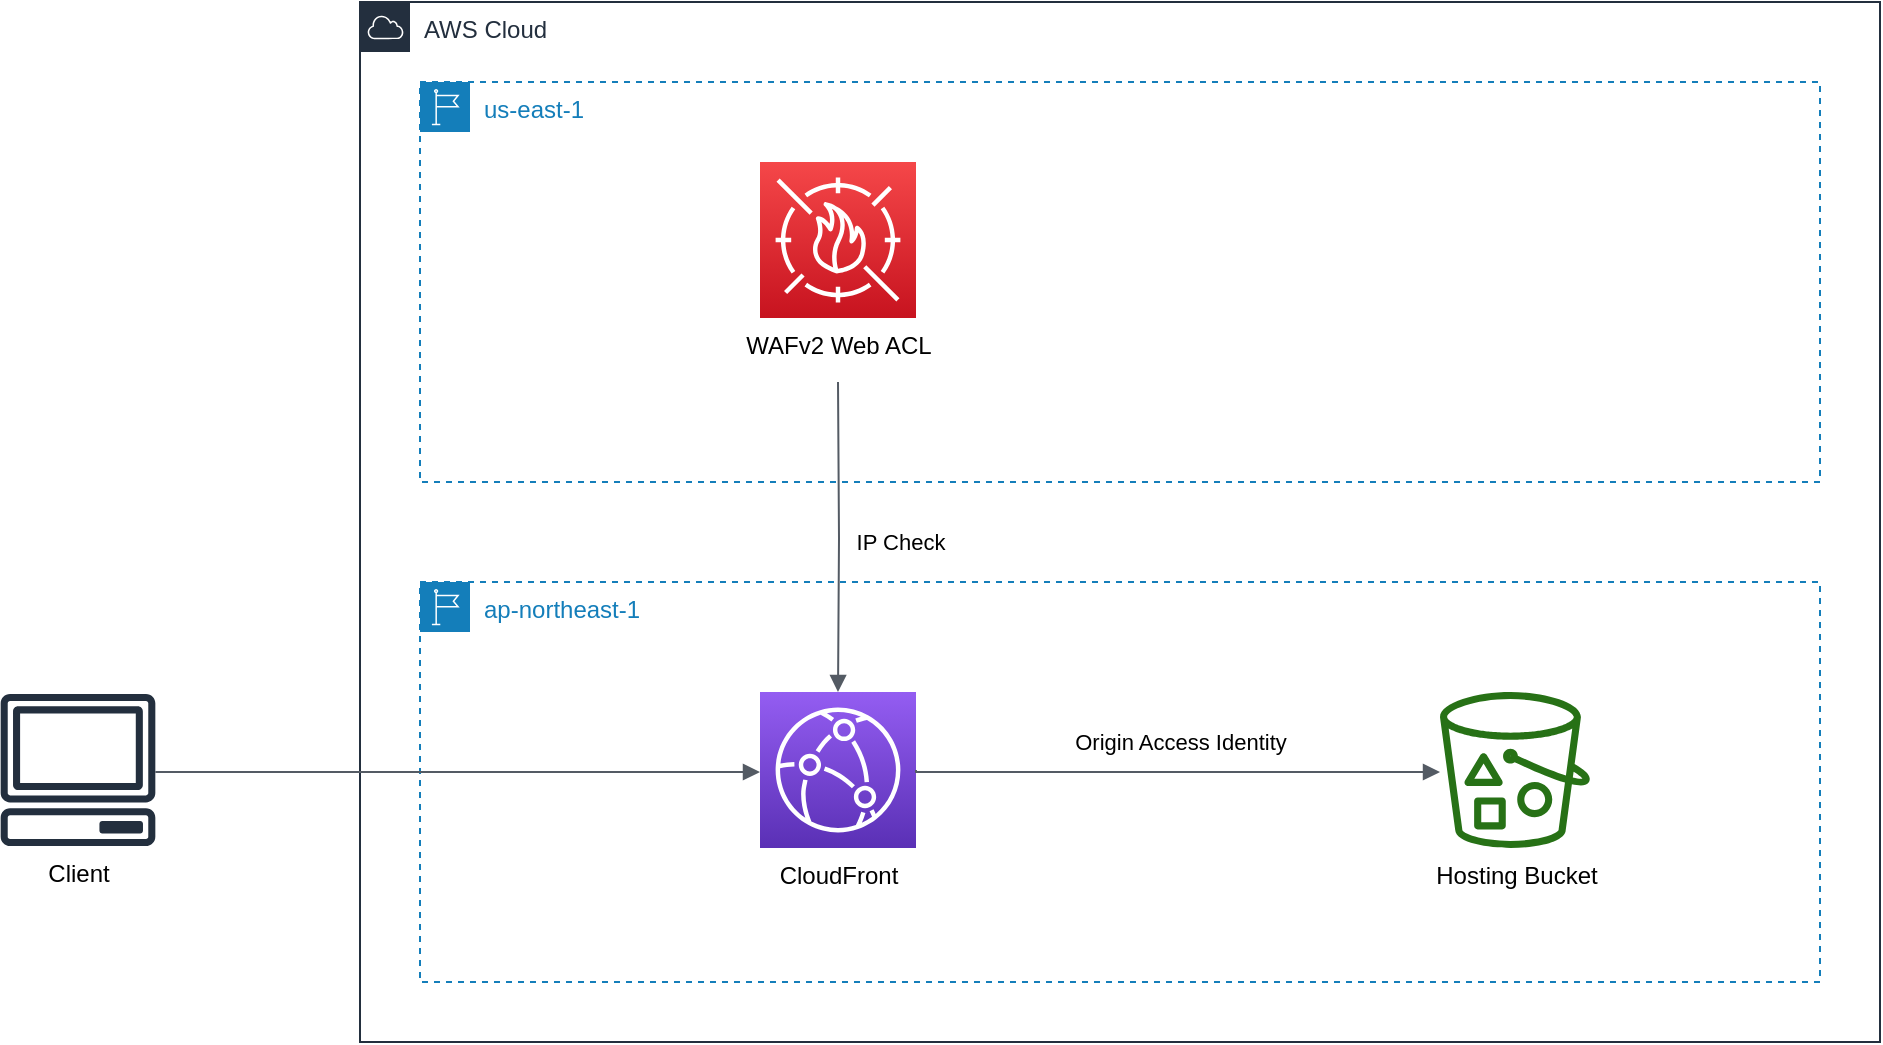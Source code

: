 <mxfile>
    <diagram id="P1pM9tXk0kd233daMY16" name="Page-1">
        <mxGraphModel dx="1480" dy="1029" grid="1" gridSize="10" guides="1" tooltips="1" connect="1" arrows="1" fold="1" page="1" pageScale="1" pageWidth="1600" pageHeight="1200" math="0" shadow="0">
            <root>
                <mxCell id="0"/>
                <mxCell id="1" parent="0"/>
                <mxCell id="14" value="AWS Cloud" style="points=[[0,0],[0.25,0],[0.5,0],[0.75,0],[1,0],[1,0.25],[1,0.5],[1,0.75],[1,1],[0.75,1],[0.5,1],[0.25,1],[0,1],[0,0.75],[0,0.5],[0,0.25]];outlineConnect=0;gradientColor=none;html=1;whiteSpace=wrap;fontSize=12;fontStyle=0;shape=mxgraph.aws4.group;grIcon=mxgraph.aws4.group_aws_cloud;strokeColor=#232F3E;fillColor=none;verticalAlign=top;align=left;spacingLeft=30;fontColor=#232F3E;dashed=0;" parent="1" vertex="1">
                    <mxGeometry x="250" y="20" width="760" height="520" as="geometry"/>
                </mxCell>
                <mxCell id="2" value="ap-northeast-1" style="points=[[0,0],[0.25,0],[0.5,0],[0.75,0],[1,0],[1,0.25],[1,0.5],[1,0.75],[1,1],[0.75,1],[0.5,1],[0.25,1],[0,1],[0,0.75],[0,0.5],[0,0.25]];outlineConnect=0;gradientColor=none;html=1;whiteSpace=wrap;fontSize=12;fontStyle=0;shape=mxgraph.aws4.group;grIcon=mxgraph.aws4.group_region;strokeColor=#147EBA;fillColor=none;verticalAlign=top;align=left;spacingLeft=30;fontColor=#147EBA;dashed=1;" parent="1" vertex="1">
                    <mxGeometry x="280" y="310" width="700" height="200" as="geometry"/>
                </mxCell>
                <mxCell id="3" value="&lt;font color=&quot;#000000&quot;&gt;CloudFront&lt;/font&gt;" style="points=[[0,0,0],[0.25,0,0],[0.5,0,0],[0.75,0,0],[1,0,0],[0,1,0],[0.25,1,0],[0.5,1,0],[0.75,1,0],[1,1,0],[0,0.25,0],[0,0.5,0],[0,0.75,0],[1,0.25,0],[1,0.5,0],[1,0.75,0]];outlineConnect=0;fontColor=#232F3E;gradientColor=#945DF2;gradientDirection=north;fillColor=#5A30B5;strokeColor=#ffffff;dashed=0;verticalLabelPosition=bottom;verticalAlign=top;align=center;html=1;fontSize=12;fontStyle=0;aspect=fixed;shape=mxgraph.aws4.resourceIcon;resIcon=mxgraph.aws4.cloudfront;" parent="1" vertex="1">
                    <mxGeometry x="450" y="365" width="78" height="78" as="geometry"/>
                </mxCell>
                <mxCell id="4" value="Hosting Bucket" style="outlineConnect=0;gradientColor=none;fillColor=#277116;strokeColor=none;dashed=0;verticalLabelPosition=bottom;verticalAlign=top;align=center;html=1;fontSize=12;fontStyle=0;aspect=fixed;pointerEvents=1;shape=mxgraph.aws4.bucket_with_objects;fontColor=#000000;" parent="1" vertex="1">
                    <mxGeometry x="790" y="365" width="75" height="78" as="geometry"/>
                </mxCell>
                <mxCell id="6" value="" style="edgeStyle=orthogonalEdgeStyle;html=1;endArrow=block;elbow=vertical;startArrow=none;endFill=1;strokeColor=#545B64;rounded=0;fontColor=#000000;exitX=1;exitY=0.5;exitDx=0;exitDy=0;exitPerimeter=0;" parent="1" source="3" target="4" edge="1">
                    <mxGeometry width="100" relative="1" as="geometry">
                        <mxPoint x="520" y="440" as="sourcePoint"/>
                        <mxPoint x="620" y="440" as="targetPoint"/>
                        <Array as="points">
                            <mxPoint x="570" y="405"/>
                            <mxPoint x="570" y="405"/>
                        </Array>
                    </mxGeometry>
                </mxCell>
                <mxCell id="7" value="Origin Access Identity" style="edgeLabel;html=1;align=center;verticalAlign=middle;resizable=0;points=[];fontColor=#000000;labelBackgroundColor=none;" parent="6" vertex="1" connectable="0">
                    <mxGeometry x="-0.252" y="1" relative="1" as="geometry">
                        <mxPoint x="34" y="-14" as="offset"/>
                    </mxGeometry>
                </mxCell>
                <mxCell id="8" value="us-east-1" style="points=[[0,0],[0.25,0],[0.5,0],[0.75,0],[1,0],[1,0.25],[1,0.5],[1,0.75],[1,1],[0.75,1],[0.5,1],[0.25,1],[0,1],[0,0.75],[0,0.5],[0,0.25]];outlineConnect=0;gradientColor=none;html=1;whiteSpace=wrap;fontSize=12;fontStyle=0;shape=mxgraph.aws4.group;grIcon=mxgraph.aws4.group_region;strokeColor=#147EBA;fillColor=none;verticalAlign=top;align=left;spacingLeft=30;fontColor=#147EBA;dashed=1;" parent="1" vertex="1">
                    <mxGeometry x="280" y="60" width="700" height="200" as="geometry"/>
                </mxCell>
                <mxCell id="9" value="Client" style="outlineConnect=0;gradientColor=none;fillColor=#232F3E;strokeColor=none;dashed=0;verticalLabelPosition=bottom;verticalAlign=top;align=center;html=1;fontSize=12;fontStyle=0;aspect=fixed;pointerEvents=1;shape=mxgraph.aws4.client;fontColor=#000000;" parent="1" vertex="1">
                    <mxGeometry x="70" y="366" width="78" height="76" as="geometry"/>
                </mxCell>
                <mxCell id="10" value="" style="edgeStyle=orthogonalEdgeStyle;html=1;endArrow=block;elbow=vertical;startArrow=none;endFill=1;strokeColor=#545B64;rounded=0;fontColor=#000000;" parent="1" source="9" target="3" edge="1">
                    <mxGeometry width="100" relative="1" as="geometry">
                        <mxPoint x="520" y="440" as="sourcePoint"/>
                        <mxPoint x="620" y="440" as="targetPoint"/>
                        <Array as="points">
                            <mxPoint x="210" y="405"/>
                            <mxPoint x="210" y="405"/>
                        </Array>
                    </mxGeometry>
                </mxCell>
                <mxCell id="11" value="&lt;font color=&quot;#000000&quot;&gt;WAFv2 Web ACL&lt;/font&gt;" style="points=[[0,0,0],[0.25,0,0],[0.5,0,0],[0.75,0,0],[1,0,0],[0,1,0],[0.25,1,0],[0.5,1,0],[0.75,1,0],[1,1,0],[0,0.25,0],[0,0.5,0],[0,0.75,0],[1,0.25,0],[1,0.5,0],[1,0.75,0]];outlineConnect=0;fontColor=#232F3E;gradientColor=#F54749;gradientDirection=north;fillColor=#C7131F;strokeColor=#ffffff;dashed=0;verticalLabelPosition=bottom;verticalAlign=top;align=center;html=1;fontSize=12;fontStyle=0;aspect=fixed;shape=mxgraph.aws4.resourceIcon;resIcon=mxgraph.aws4.waf;" parent="1" vertex="1">
                    <mxGeometry x="450" y="100" width="78" height="78" as="geometry"/>
                </mxCell>
                <mxCell id="12" value="" style="edgeStyle=orthogonalEdgeStyle;html=1;endArrow=block;elbow=vertical;startArrow=none;endFill=1;strokeColor=#545B64;rounded=0;fontColor=#000000;" parent="1" target="3" edge="1">
                    <mxGeometry width="100" relative="1" as="geometry">
                        <mxPoint x="489" y="210" as="sourcePoint"/>
                        <mxPoint x="620" y="420" as="targetPoint"/>
                    </mxGeometry>
                </mxCell>
                <mxCell id="13" value="IP Check" style="edgeLabel;html=1;align=center;verticalAlign=middle;resizable=0;points=[];fontColor=#000000;labelBackgroundColor=none;" parent="1" vertex="1" connectable="0">
                    <mxGeometry x="520" y="290" as="geometry"/>
                </mxCell>
            </root>
        </mxGraphModel>
    </diagram>
</mxfile>